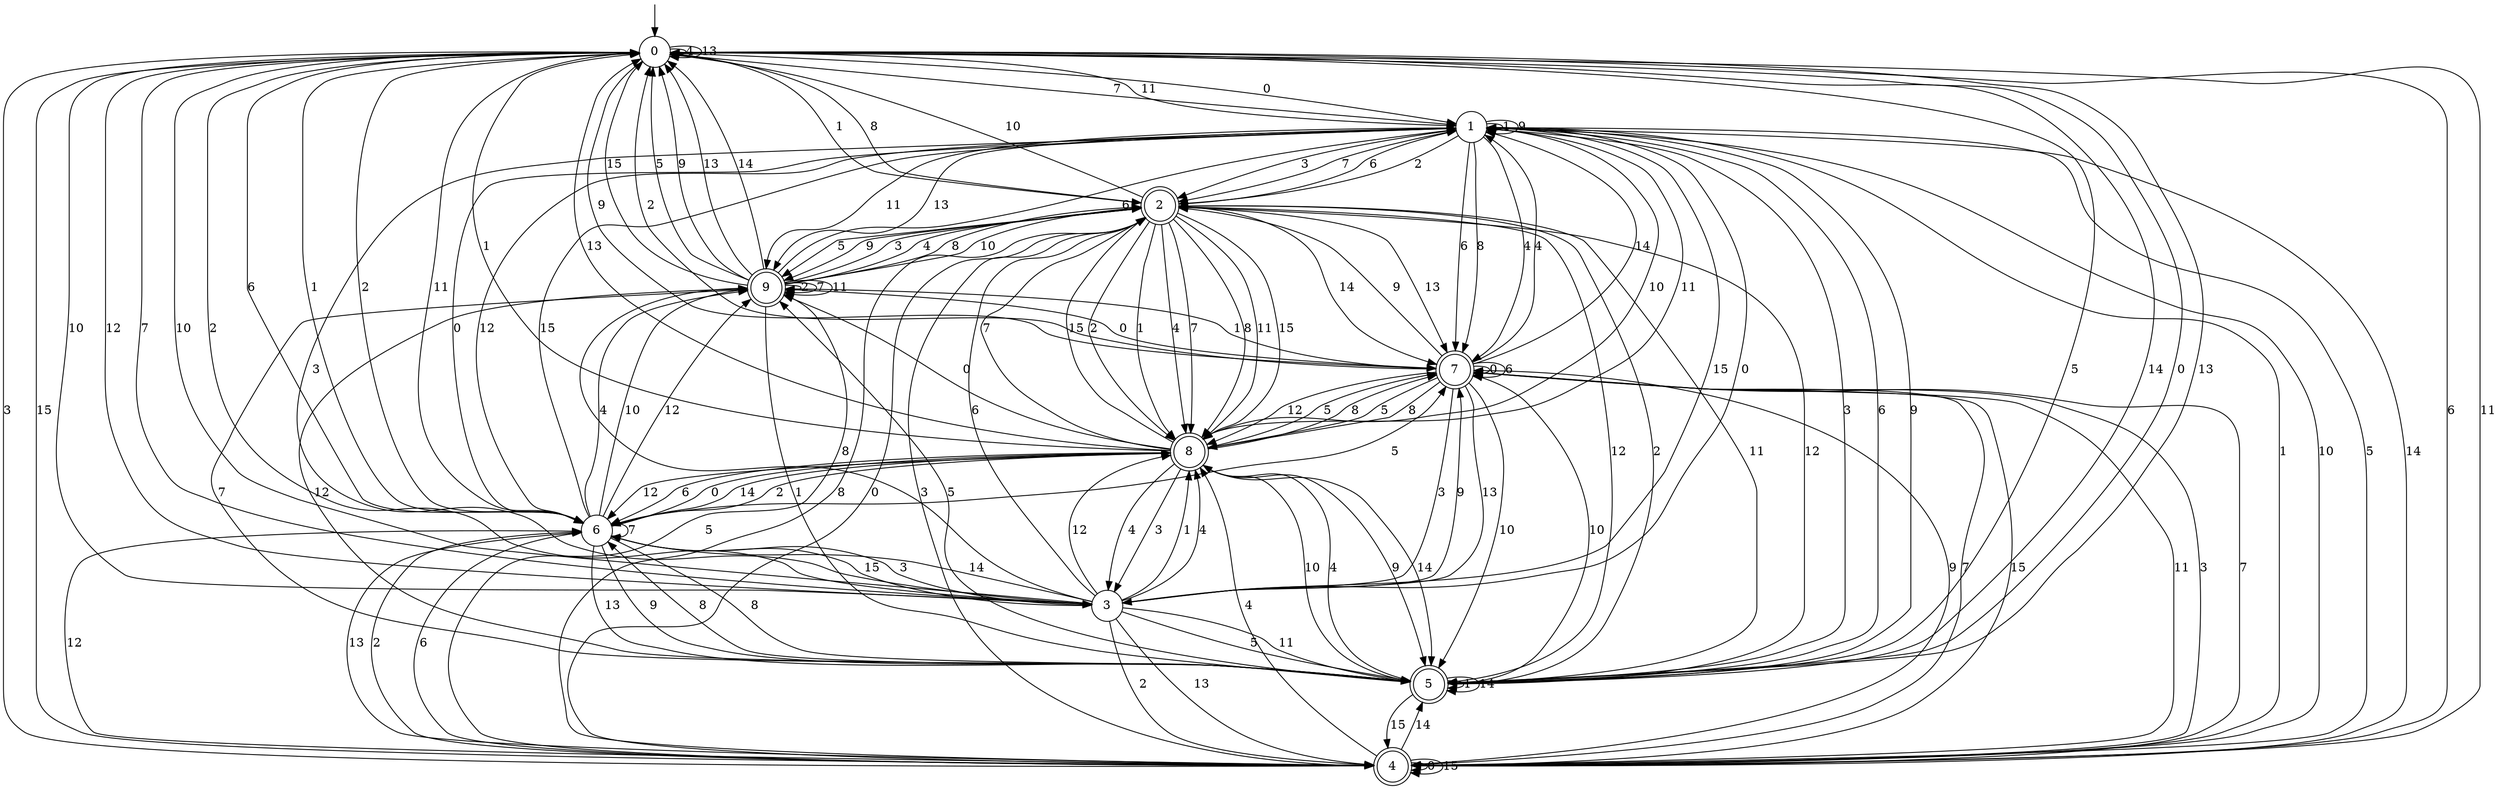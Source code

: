 digraph g {

	s0 [shape="circle" label="0"];
	s1 [shape="circle" label="1"];
	s2 [shape="doublecircle" label="2"];
	s3 [shape="circle" label="3"];
	s4 [shape="doublecircle" label="4"];
	s5 [shape="doublecircle" label="5"];
	s6 [shape="circle" label="6"];
	s7 [shape="doublecircle" label="7"];
	s8 [shape="doublecircle" label="8"];
	s9 [shape="doublecircle" label="9"];
	s0 -> s1 [label="0"];
	s0 -> s2 [label="1"];
	s0 -> s3 [label="2"];
	s0 -> s4 [label="3"];
	s0 -> s0 [label="4"];
	s0 -> s5 [label="5"];
	s0 -> s6 [label="6"];
	s0 -> s1 [label="7"];
	s0 -> s2 [label="8"];
	s0 -> s7 [label="9"];
	s0 -> s3 [label="10"];
	s0 -> s1 [label="11"];
	s0 -> s3 [label="12"];
	s0 -> s0 [label="13"];
	s0 -> s5 [label="14"];
	s0 -> s4 [label="15"];
	s1 -> s6 [label="0"];
	s1 -> s1 [label="1"];
	s1 -> s2 [label="2"];
	s1 -> s2 [label="3"];
	s1 -> s7 [label="4"];
	s1 -> s4 [label="5"];
	s1 -> s7 [label="6"];
	s1 -> s2 [label="7"];
	s1 -> s7 [label="8"];
	s1 -> s1 [label="9"];
	s1 -> s8 [label="10"];
	s1 -> s9 [label="11"];
	s1 -> s6 [label="12"];
	s1 -> s9 [label="13"];
	s1 -> s4 [label="14"];
	s1 -> s3 [label="15"];
	s2 -> s4 [label="0"];
	s2 -> s8 [label="1"];
	s2 -> s8 [label="2"];
	s2 -> s4 [label="3"];
	s2 -> s8 [label="4"];
	s2 -> s9 [label="5"];
	s2 -> s1 [label="6"];
	s2 -> s8 [label="7"];
	s2 -> s8 [label="8"];
	s2 -> s9 [label="9"];
	s2 -> s0 [label="10"];
	s2 -> s8 [label="11"];
	s2 -> s5 [label="12"];
	s2 -> s7 [label="13"];
	s2 -> s7 [label="14"];
	s2 -> s8 [label="15"];
	s3 -> s1 [label="0"];
	s3 -> s8 [label="1"];
	s3 -> s4 [label="2"];
	s3 -> s1 [label="3"];
	s3 -> s8 [label="4"];
	s3 -> s5 [label="5"];
	s3 -> s2 [label="6"];
	s3 -> s0 [label="7"];
	s3 -> s9 [label="8"];
	s3 -> s7 [label="9"];
	s3 -> s0 [label="10"];
	s3 -> s5 [label="11"];
	s3 -> s8 [label="12"];
	s3 -> s4 [label="13"];
	s3 -> s6 [label="14"];
	s3 -> s6 [label="15"];
	s4 -> s4 [label="0"];
	s4 -> s1 [label="1"];
	s4 -> s6 [label="2"];
	s4 -> s7 [label="3"];
	s4 -> s8 [label="4"];
	s4 -> s9 [label="5"];
	s4 -> s0 [label="6"];
	s4 -> s7 [label="7"];
	s4 -> s2 [label="8"];
	s4 -> s7 [label="9"];
	s4 -> s1 [label="10"];
	s4 -> s0 [label="11"];
	s4 -> s6 [label="12"];
	s4 -> s6 [label="13"];
	s4 -> s5 [label="14"];
	s4 -> s4 [label="15"];
	s5 -> s0 [label="0"];
	s5 -> s5 [label="1"];
	s5 -> s2 [label="2"];
	s5 -> s1 [label="3"];
	s5 -> s8 [label="4"];
	s5 -> s9 [label="5"];
	s5 -> s1 [label="6"];
	s5 -> s9 [label="7"];
	s5 -> s6 [label="8"];
	s5 -> s1 [label="9"];
	s5 -> s7 [label="10"];
	s5 -> s2 [label="11"];
	s5 -> s2 [label="12"];
	s5 -> s0 [label="13"];
	s5 -> s5 [label="14"];
	s5 -> s4 [label="15"];
	s6 -> s8 [label="0"];
	s6 -> s0 [label="1"];
	s6 -> s0 [label="2"];
	s6 -> s3 [label="3"];
	s6 -> s9 [label="4"];
	s6 -> s7 [label="5"];
	s6 -> s4 [label="6"];
	s6 -> s6 [label="7"];
	s6 -> s5 [label="8"];
	s6 -> s5 [label="9"];
	s6 -> s9 [label="10"];
	s6 -> s0 [label="11"];
	s6 -> s9 [label="12"];
	s6 -> s5 [label="13"];
	s6 -> s8 [label="14"];
	s6 -> s1 [label="15"];
	s7 -> s7 [label="0"];
	s7 -> s9 [label="1"];
	s7 -> s0 [label="2"];
	s7 -> s3 [label="3"];
	s7 -> s1 [label="4"];
	s7 -> s8 [label="5"];
	s7 -> s7 [label="6"];
	s7 -> s4 [label="7"];
	s7 -> s8 [label="8"];
	s7 -> s2 [label="9"];
	s7 -> s5 [label="10"];
	s7 -> s4 [label="11"];
	s7 -> s8 [label="12"];
	s7 -> s3 [label="13"];
	s7 -> s1 [label="14"];
	s7 -> s4 [label="15"];
	s8 -> s9 [label="0"];
	s8 -> s0 [label="1"];
	s8 -> s6 [label="2"];
	s8 -> s3 [label="3"];
	s8 -> s3 [label="4"];
	s8 -> s7 [label="5"];
	s8 -> s6 [label="6"];
	s8 -> s2 [label="7"];
	s8 -> s7 [label="8"];
	s8 -> s5 [label="9"];
	s8 -> s5 [label="10"];
	s8 -> s1 [label="11"];
	s8 -> s6 [label="12"];
	s8 -> s0 [label="13"];
	s8 -> s5 [label="14"];
	s8 -> s2 [label="15"];
	s9 -> s7 [label="0"];
	s9 -> s5 [label="1"];
	s9 -> s9 [label="2"];
	s9 -> s2 [label="3"];
	s9 -> s2 [label="4"];
	s9 -> s0 [label="5"];
	s9 -> s1 [label="6"];
	s9 -> s9 [label="7"];
	s9 -> s2 [label="8"];
	s9 -> s0 [label="9"];
	s9 -> s2 [label="10"];
	s9 -> s9 [label="11"];
	s9 -> s5 [label="12"];
	s9 -> s0 [label="13"];
	s9 -> s0 [label="14"];
	s9 -> s0 [label="15"];

__start0 [label="" shape="none" width="0" height="0"];
__start0 -> s0;

}
